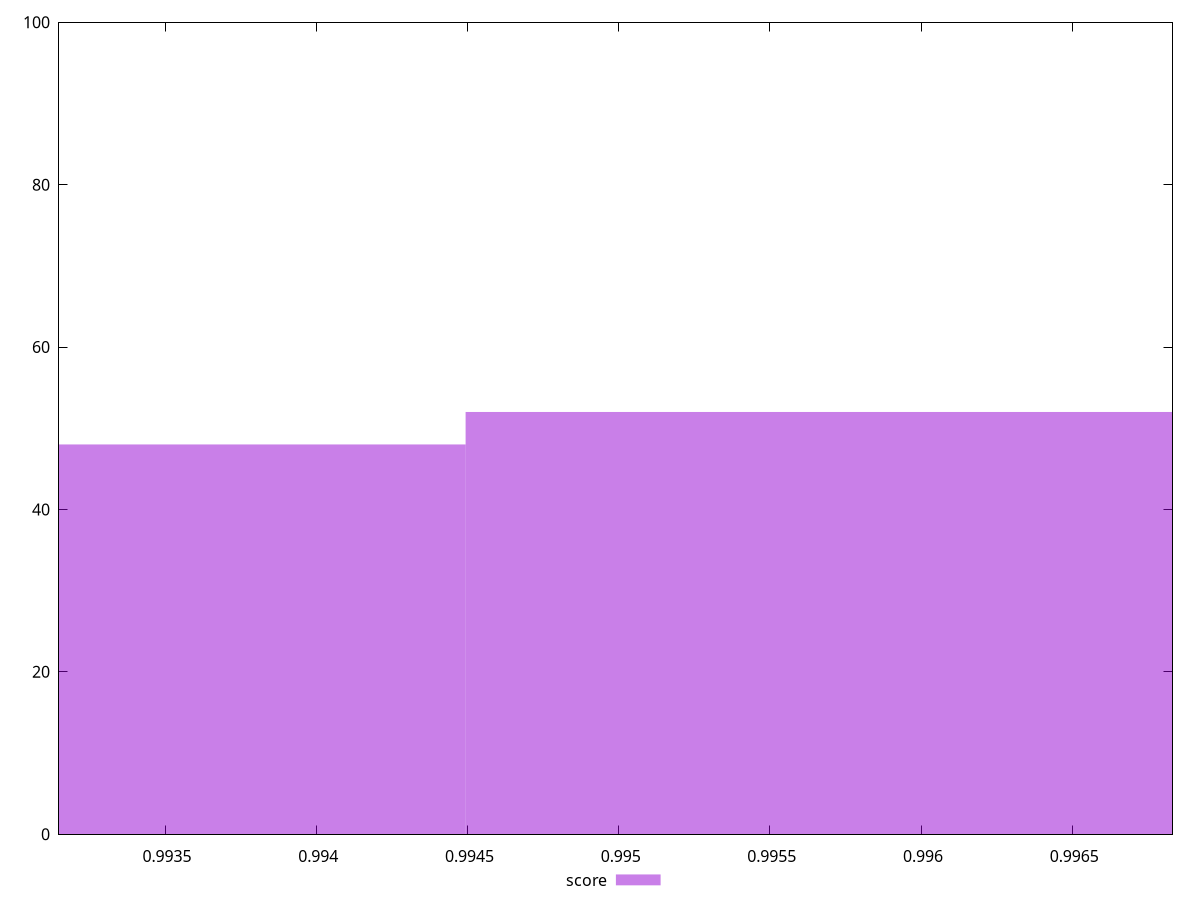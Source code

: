 reset

$score <<EOF
0.9925168151006011 48
0.9964710653599661 52
EOF

set key outside below
set boxwidth 0.003954250259364945
set xrange [0.9931492519276602:0.9968317041437396]
set yrange [0:100]
set style fill transparent solid 0.5 noborder
set terminal svg size 640, 490 enhanced background rgb 'white'
set output "report_00007_2020-12-11T15:55:29.892Z/first-cpu-idle/samples/pages+cached+noadtech/score/histogram.svg"

plot $score title "score" with boxes

reset

